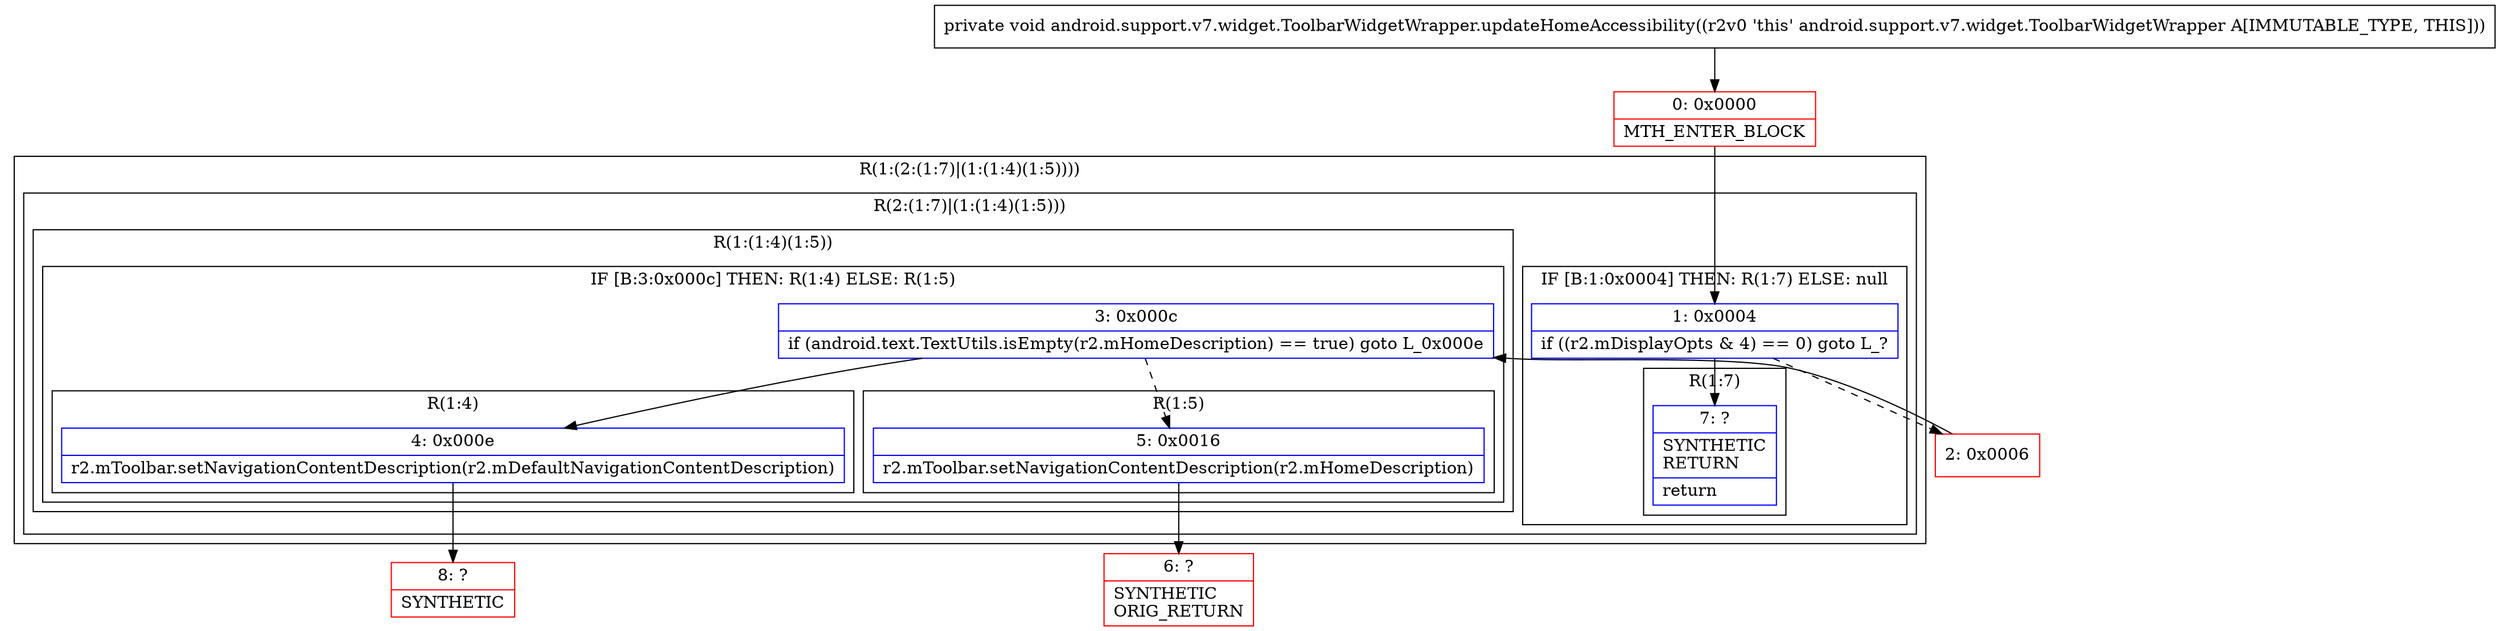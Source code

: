 digraph "CFG forandroid.support.v7.widget.ToolbarWidgetWrapper.updateHomeAccessibility()V" {
subgraph cluster_Region_1137840286 {
label = "R(1:(2:(1:7)|(1:(1:4)(1:5))))";
node [shape=record,color=blue];
subgraph cluster_Region_161871468 {
label = "R(2:(1:7)|(1:(1:4)(1:5)))";
node [shape=record,color=blue];
subgraph cluster_IfRegion_785672211 {
label = "IF [B:1:0x0004] THEN: R(1:7) ELSE: null";
node [shape=record,color=blue];
Node_1 [shape=record,label="{1\:\ 0x0004|if ((r2.mDisplayOpts & 4) == 0) goto L_?\l}"];
subgraph cluster_Region_538973893 {
label = "R(1:7)";
node [shape=record,color=blue];
Node_7 [shape=record,label="{7\:\ ?|SYNTHETIC\lRETURN\l|return\l}"];
}
}
subgraph cluster_Region_1940235455 {
label = "R(1:(1:4)(1:5))";
node [shape=record,color=blue];
subgraph cluster_IfRegion_1435843121 {
label = "IF [B:3:0x000c] THEN: R(1:4) ELSE: R(1:5)";
node [shape=record,color=blue];
Node_3 [shape=record,label="{3\:\ 0x000c|if (android.text.TextUtils.isEmpty(r2.mHomeDescription) == true) goto L_0x000e\l}"];
subgraph cluster_Region_1485587552 {
label = "R(1:4)";
node [shape=record,color=blue];
Node_4 [shape=record,label="{4\:\ 0x000e|r2.mToolbar.setNavigationContentDescription(r2.mDefaultNavigationContentDescription)\l}"];
}
subgraph cluster_Region_2017126282 {
label = "R(1:5)";
node [shape=record,color=blue];
Node_5 [shape=record,label="{5\:\ 0x0016|r2.mToolbar.setNavigationContentDescription(r2.mHomeDescription)\l}"];
}
}
}
}
}
Node_0 [shape=record,color=red,label="{0\:\ 0x0000|MTH_ENTER_BLOCK\l}"];
Node_2 [shape=record,color=red,label="{2\:\ 0x0006}"];
Node_6 [shape=record,color=red,label="{6\:\ ?|SYNTHETIC\lORIG_RETURN\l}"];
Node_8 [shape=record,color=red,label="{8\:\ ?|SYNTHETIC\l}"];
MethodNode[shape=record,label="{private void android.support.v7.widget.ToolbarWidgetWrapper.updateHomeAccessibility((r2v0 'this' android.support.v7.widget.ToolbarWidgetWrapper A[IMMUTABLE_TYPE, THIS])) }"];
MethodNode -> Node_0;
Node_1 -> Node_2[style=dashed];
Node_1 -> Node_7;
Node_3 -> Node_4;
Node_3 -> Node_5[style=dashed];
Node_4 -> Node_8;
Node_5 -> Node_6;
Node_0 -> Node_1;
Node_2 -> Node_3;
}

